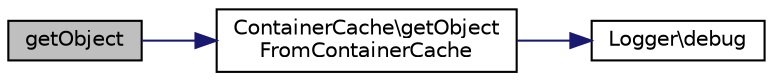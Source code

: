 digraph "getObject"
{
  edge [fontname="Helvetica",fontsize="10",labelfontname="Helvetica",labelfontsize="10"];
  node [fontname="Helvetica",fontsize="10",shape=record];
  rankdir="LR";
  Node1 [label="getObject",height=0.2,width=0.4,color="black", fillcolor="grey75", style="filled" fontcolor="black"];
  Node1 -> Node2 [color="midnightblue",fontsize="10",style="solid",fontname="Helvetica"];
  Node2 [label="ContainerCache\\getObject\lFromContainerCache",height=0.2,width=0.4,color="black", fillcolor="white", style="filled",URL="$class_container_cache.html#a7a9112e3be938ede001b443f227de2e4"];
  Node2 -> Node3 [color="midnightblue",fontsize="10",style="solid",fontname="Helvetica"];
  Node3 [label="Logger\\debug",height=0.2,width=0.4,color="black", fillcolor="white", style="filled",URL="$class_logger.html#a5db1ff3070f42cb16f69a8fd8bc28312"];
}
